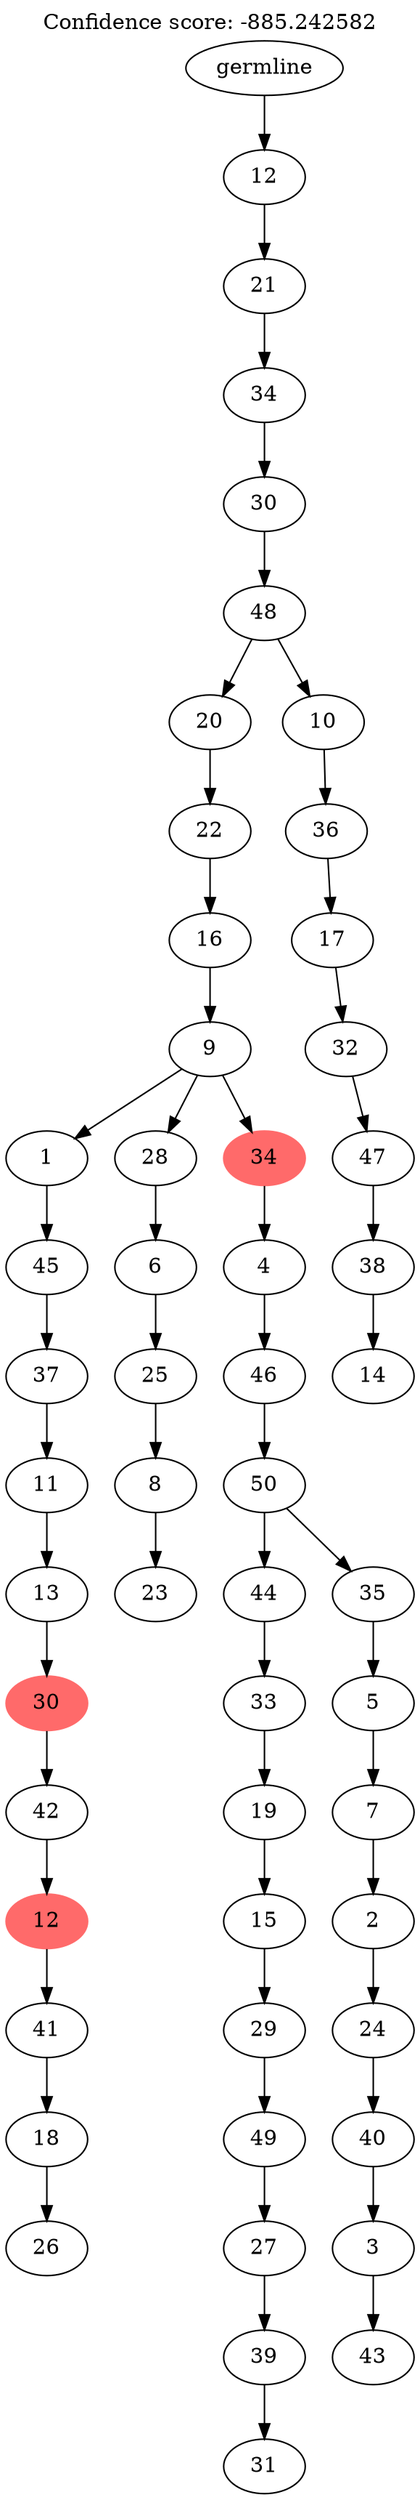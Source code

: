 digraph g {
	"52" -> "53";
	"53" [label="26"];
	"51" -> "52";
	"52" [label="18"];
	"50" -> "51";
	"51" [label="41"];
	"49" -> "50";
	"50" [color=indianred1, style=filled, label="12"];
	"48" -> "49";
	"49" [label="42"];
	"47" -> "48";
	"48" [color=indianred1, style=filled, label="30"];
	"46" -> "47";
	"47" [label="13"];
	"45" -> "46";
	"46" [label="11"];
	"44" -> "45";
	"45" [label="37"];
	"43" -> "44";
	"44" [label="45"];
	"41" -> "42";
	"42" [label="23"];
	"40" -> "41";
	"41" [label="8"];
	"39" -> "40";
	"40" [label="25"];
	"38" -> "39";
	"39" [label="6"];
	"36" -> "37";
	"37" [label="31"];
	"35" -> "36";
	"36" [label="39"];
	"34" -> "35";
	"35" [label="27"];
	"33" -> "34";
	"34" [label="49"];
	"32" -> "33";
	"33" [label="29"];
	"31" -> "32";
	"32" [label="15"];
	"30" -> "31";
	"31" [label="19"];
	"29" -> "30";
	"30" [label="33"];
	"27" -> "28";
	"28" [label="43"];
	"26" -> "27";
	"27" [label="3"];
	"25" -> "26";
	"26" [label="40"];
	"24" -> "25";
	"25" [label="24"];
	"23" -> "24";
	"24" [label="2"];
	"22" -> "23";
	"23" [label="7"];
	"21" -> "22";
	"22" [label="5"];
	"20" -> "21";
	"21" [label="35"];
	"20" -> "29";
	"29" [label="44"];
	"19" -> "20";
	"20" [label="50"];
	"18" -> "19";
	"19" [label="46"];
	"17" -> "18";
	"18" [label="4"];
	"16" -> "17";
	"17" [color=indianred1, style=filled, label="34"];
	"16" -> "38";
	"38" [label="28"];
	"16" -> "43";
	"43" [label="1"];
	"15" -> "16";
	"16" [label="9"];
	"14" -> "15";
	"15" [label="16"];
	"13" -> "14";
	"14" [label="22"];
	"11" -> "12";
	"12" [label="14"];
	"10" -> "11";
	"11" [label="38"];
	"9" -> "10";
	"10" [label="47"];
	"8" -> "9";
	"9" [label="32"];
	"7" -> "8";
	"8" [label="17"];
	"6" -> "7";
	"7" [label="36"];
	"5" -> "6";
	"6" [label="10"];
	"5" -> "13";
	"13" [label="20"];
	"4" -> "5";
	"5" [label="48"];
	"3" -> "4";
	"4" [label="30"];
	"2" -> "3";
	"3" [label="34"];
	"1" -> "2";
	"2" [label="21"];
	"0" -> "1";
	"1" [label="12"];
	"0" [label="germline"];
	labelloc="t";
	label="Confidence score: -885.242582";
}
